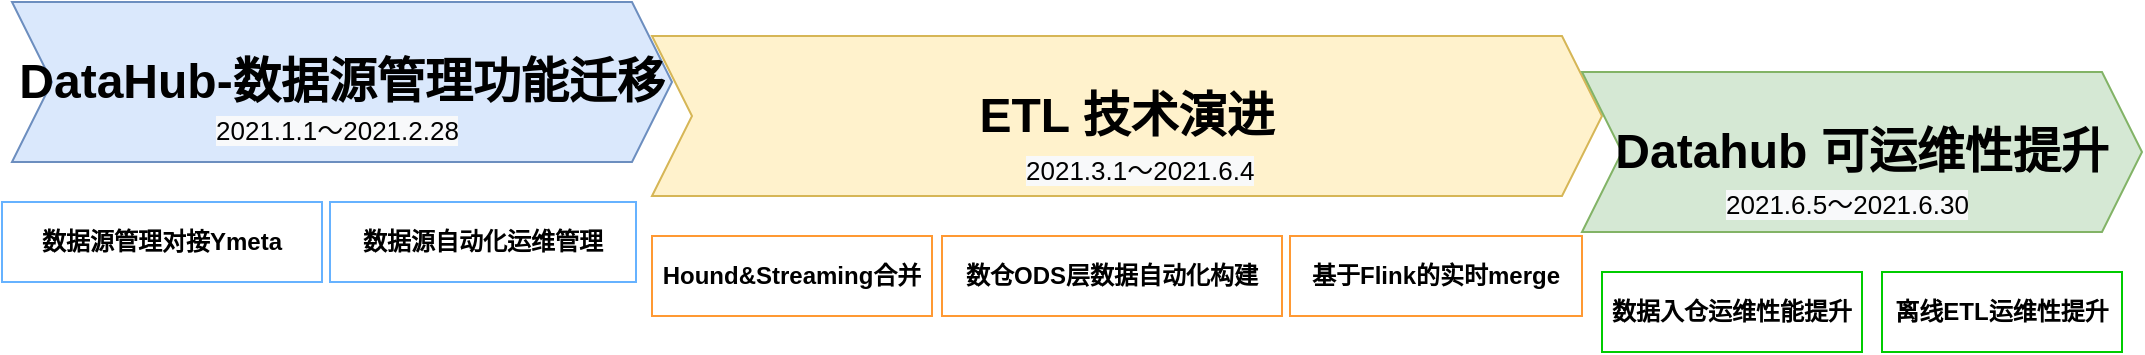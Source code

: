 <mxfile version="14.1.8" type="github">
  <diagram name="Page-1" id="82e54ff1-d628-8f03-85c4-9753963a91cd">
    <mxGraphModel dx="1422" dy="762" grid="1" gridSize="10" guides="1" tooltips="1" connect="1" arrows="1" fold="1" page="1" pageScale="1" pageWidth="1100" pageHeight="850" background="#ffffff" math="0" shadow="0">
      <root>
        <mxCell id="0" />
        <mxCell id="1" parent="0" />
        <mxCell id="_jT5m-Pq_1kyti12y3-c-1" value="&lt;h1 class=&quot;heading-h1&quot;&gt;DataHub-数据源管理功能迁移&lt;/h1&gt;" style="shape=step;perimeter=stepPerimeter;whiteSpace=wrap;html=1;fixedSize=1;fillColor=#dae8fc;strokeColor=#6c8ebf;" vertex="1" parent="1">
          <mxGeometry x="25" y="113" width="330" height="80" as="geometry" />
        </mxCell>
        <mxCell id="_jT5m-Pq_1kyti12y3-c-2" value="&lt;span style=&quot;color: rgb(0 , 0 , 0) ; font-family: &amp;#34;helvetica&amp;#34; ; font-size: 13px ; font-style: normal ; font-weight: 400 ; letter-spacing: normal ; text-align: center ; text-indent: 0px ; text-transform: none ; word-spacing: 0px ; background-color: rgb(248 , 249 , 250) ; display: inline ; float: none&quot;&gt;2021.1.1～2021.2.28&lt;/span&gt;" style="text;whiteSpace=wrap;html=1;" vertex="1" parent="1">
          <mxGeometry x="125" y="163" width="130" height="30" as="geometry" />
        </mxCell>
        <mxCell id="_jT5m-Pq_1kyti12y3-c-3" value="&lt;h1 class=&quot;heading-h1&quot;&gt;&lt;div&gt;&lt;/div&gt;&lt;/h1&gt;&lt;h1 class=&quot;heading-h1&quot;&gt;ETL 技术演进&lt;/h1&gt;" style="shape=step;perimeter=stepPerimeter;whiteSpace=wrap;html=1;fixedSize=1;fillColor=#fff2cc;strokeColor=#d6b656;" vertex="1" parent="1">
          <mxGeometry x="345" y="130" width="475" height="80" as="geometry" />
        </mxCell>
        <mxCell id="_jT5m-Pq_1kyti12y3-c-4" value="&lt;h1 class=&quot;heading-h1&quot;&gt;&lt;div&gt;&lt;/div&gt;&lt;/h1&gt;&lt;h1 class=&quot;heading-h1&quot;&gt;&lt;div&gt;&lt;div&gt;&lt;/div&gt;&lt;/div&gt;&lt;/h1&gt;&lt;h1 class=&quot;heading-h1&quot;&gt;Datahub 可运维性提升&lt;/h1&gt;" style="shape=step;perimeter=stepPerimeter;whiteSpace=wrap;html=1;fixedSize=1;fillColor=#d5e8d4;strokeColor=#82b366;" vertex="1" parent="1">
          <mxGeometry x="810" y="148" width="280" height="80" as="geometry" />
        </mxCell>
        <mxCell id="_jT5m-Pq_1kyti12y3-c-9" value="&lt;br&gt;&lt;b style=&quot;font-family: &amp;#34;helvetica&amp;#34; ; text-align: left&quot;&gt;数据源管理对接Ymeta&lt;/b&gt;&lt;br&gt;&lt;br&gt;" style="rounded=0;whiteSpace=wrap;html=1;strokeColor=#66B2FF;" vertex="1" parent="1">
          <mxGeometry x="20" y="213" width="160" height="40" as="geometry" />
        </mxCell>
        <mxCell id="_jT5m-Pq_1kyti12y3-c-10" value="&lt;br&gt;&lt;b style=&quot;font-family: &amp;#34;helvetica&amp;#34; ; text-align: left&quot;&gt;数据源自动化运维管理&lt;/b&gt;&lt;br&gt;&lt;br&gt;" style="rounded=0;whiteSpace=wrap;html=1;strokeColor=#66B2FF;" vertex="1" parent="1">
          <mxGeometry x="184" y="213" width="153" height="40" as="geometry" />
        </mxCell>
        <mxCell id="_jT5m-Pq_1kyti12y3-c-12" value="&lt;span style=&quot;text-align: left&quot;&gt;Hound&amp;amp;Streaming合并&lt;/span&gt;" style="rounded=0;whiteSpace=wrap;html=1;fontStyle=1;strokeColor=#FF9933;" vertex="1" parent="1">
          <mxGeometry x="345" y="230" width="140" height="40" as="geometry" />
        </mxCell>
        <mxCell id="_jT5m-Pq_1kyti12y3-c-13" value="&lt;span style=&quot;color: rgb(0 , 0 , 0) ; font-family: &amp;#34;helvetica&amp;#34; ; font-size: 13px ; font-style: normal ; font-weight: 400 ; letter-spacing: normal ; text-align: center ; text-indent: 0px ; text-transform: none ; word-spacing: 0px ; background-color: rgb(248 , 249 , 250) ; display: inline ; float: none&quot;&gt;2021.3.1～2021.6.4&lt;/span&gt;" style="text;whiteSpace=wrap;html=1;" vertex="1" parent="1">
          <mxGeometry x="530" y="183" width="130" height="30" as="geometry" />
        </mxCell>
        <mxCell id="_jT5m-Pq_1kyti12y3-c-16" value="数仓ODS层数据自动化构建" style="rounded=0;whiteSpace=wrap;html=1;fontStyle=1;strokeColor=#FF9933;" vertex="1" parent="1">
          <mxGeometry x="490" y="230" width="170" height="40" as="geometry" />
        </mxCell>
        <mxCell id="_jT5m-Pq_1kyti12y3-c-17" value="&lt;h4 class=&quot;heading-h4&quot;&gt;&lt;div&gt;基于Flink的实时merge&lt;br&gt;&lt;/div&gt;&lt;/h4&gt;" style="rounded=0;whiteSpace=wrap;html=1;fontStyle=1;strokeColor=#FF9933;" vertex="1" parent="1">
          <mxGeometry x="664" y="230" width="146" height="40" as="geometry" />
        </mxCell>
        <mxCell id="_jT5m-Pq_1kyti12y3-c-20" value="数据入仓运维性能提升" style="rounded=0;whiteSpace=wrap;html=1;fillColor=#ffffff;fontStyle=1;strokeColor=#00CC00;" vertex="1" parent="1">
          <mxGeometry x="820" y="248" width="130" height="40" as="geometry" />
        </mxCell>
        <mxCell id="_jT5m-Pq_1kyti12y3-c-22" value="离线ETL运维性提升" style="rounded=0;whiteSpace=wrap;html=1;fillColor=#ffffff;fontStyle=1;strokeColor=#00CC00;" vertex="1" parent="1">
          <mxGeometry x="960" y="248" width="120" height="40" as="geometry" />
        </mxCell>
        <mxCell id="_jT5m-Pq_1kyti12y3-c-23" value="&lt;span style=&quot;color: rgb(0 , 0 , 0) ; font-family: &amp;#34;helvetica&amp;#34; ; font-size: 13px ; font-style: normal ; font-weight: 400 ; letter-spacing: normal ; text-align: center ; text-indent: 0px ; text-transform: none ; word-spacing: 0px ; background-color: rgb(248 , 249 , 250) ; display: inline ; float: none&quot;&gt;2021.6.5～2021.6.30&lt;/span&gt;" style="text;whiteSpace=wrap;html=1;" vertex="1" parent="1">
          <mxGeometry x="880" y="200" width="130" height="30" as="geometry" />
        </mxCell>
      </root>
    </mxGraphModel>
  </diagram>
</mxfile>
